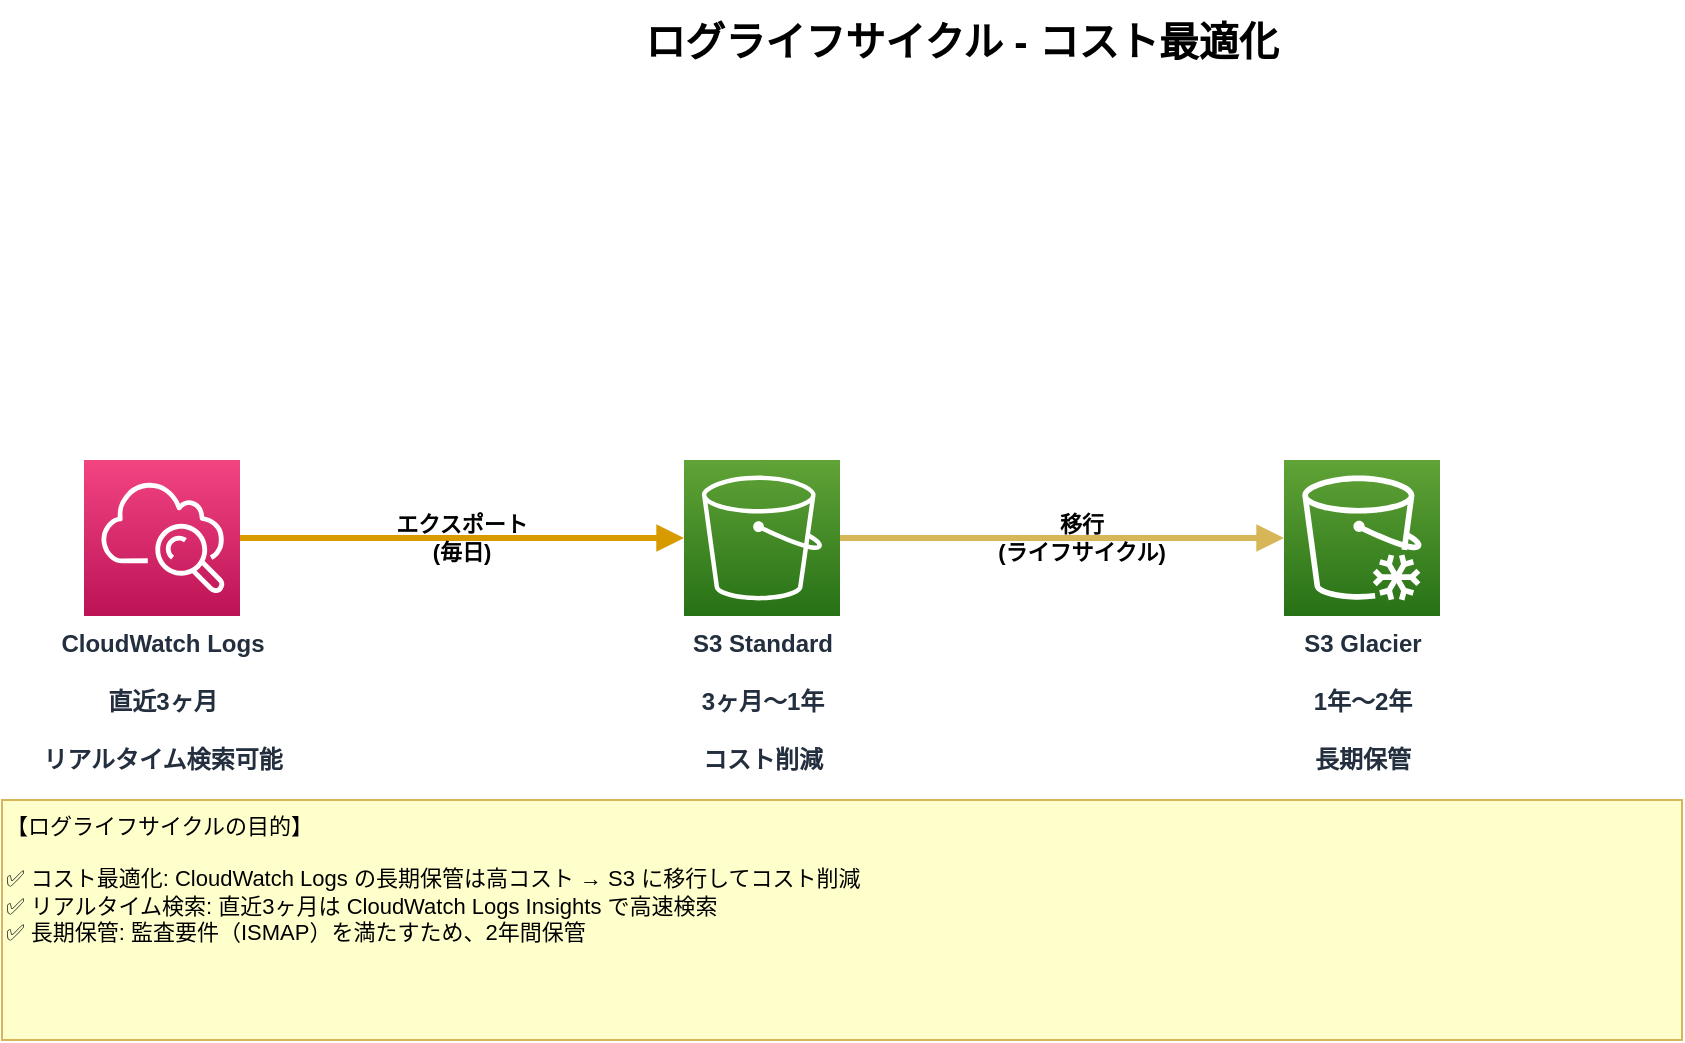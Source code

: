 <mxfile version="24.0.0">
  <diagram name="ログライフサイクル" id="log-lifecycle">
    <mxGraphModel dx="1422" dy="794" grid="1" gridSize="10" guides="1" tooltips="1" connect="1" arrows="1" fold="1" page="1" pageScale="1" pageWidth="1169" pageHeight="827" math="0" shadow="0">
      <root>
        <mxCell id="0" />
        <mxCell id="1" parent="0" />

        <!-- Title -->
        <mxCell id="title" value="ログライフサイクル - コスト最適化" style="text;html=1;strokeColor=none;fillColor=none;align=center;verticalAlign=middle;whiteSpace=wrap;rounded=0;fontSize=20;fontStyle=1" vertex="1" parent="1">
          <mxGeometry x="300" y="20" width="600" height="40" as="geometry" />
        </mxCell>

        <!-- CloudWatch Logs -->
        <mxCell id="cw-logs" value="CloudWatch Logs&#xa;&#xa;直近3ヶ月&#xa;&#xa;リアルタイム検索可能" style="sketch=0;points=[[0,0,0],[0.25,0,0],[0.5,0,0],[0.75,0,0],[1,0,0],[0,1,0],[0.25,1,0],[0.5,1,0],[0.75,1,0],[1,1,0],[0,0.25,0],[0,0.5,0],[0,0.75,0],[1,0.25,0],[1,0.5,0],[1,0.75,0]];outlineConnect=0;fontColor=#232F3E;gradientColor=#F34482;gradientDirection=north;fillColor=#BC1356;strokeColor=#ffffff;dashed=0;verticalLabelPosition=bottom;verticalAlign=top;align=center;html=1;fontSize=12;fontStyle=1;aspect=fixed;shape=mxgraph.aws4.resourceIcon;resIcon=mxgraph.aws4.cloudwatch;" vertex="1" parent="1">
          <mxGeometry x="161" y="250" width="78" height="78" as="geometry" />
        </mxCell>

        <!-- S3 Standard -->
        <mxCell id="s3-standard" value="S3 Standard&#xa;&#xa;3ヶ月～1年&#xa;&#xa;コスト削減" style="sketch=0;points=[[0,0,0],[0.25,0,0],[0.5,0,0],[0.75,0,0],[1,0,0],[0,1,0],[0.25,1,0],[0.5,1,0],[0.75,1,0],[1,1,0],[0,0.25,0],[0,0.5,0],[0,0.75,0],[1,0.25,0],[1,0.5,0],[1,0.75,0]];outlineConnect=0;fontColor=#232F3E;gradientColor=#60A337;gradientDirection=north;fillColor=#277116;strokeColor=#ffffff;dashed=0;verticalLabelPosition=bottom;verticalAlign=top;align=center;html=1;fontSize=12;fontStyle=1;aspect=fixed;shape=mxgraph.aws4.resourceIcon;resIcon=mxgraph.aws4.s3;" vertex="1" parent="1">
          <mxGeometry x="461" y="250" width="78" height="78" as="geometry" />
        </mxCell>

        <!-- S3 Glacier -->
        <mxCell id="s3-glacier" value="S3 Glacier&#xa;&#xa;1年～2年&#xa;&#xa;長期保管" style="sketch=0;points=[[0,0,0],[0.25,0,0],[0.5,0,0],[0.75,0,0],[1,0,0],[0,1,0],[0.25,1,0],[0.5,1,0],[0.75,1,0],[1,1,0],[0,0.25,0],[0,0.5,0],[0,0.75,0],[1,0.25,0],[1,0.5,0],[1,0.75,0]];outlineConnect=0;fontColor=#232F3E;gradientColor=#60A337;gradientDirection=north;fillColor=#277116;strokeColor=#ffffff;dashed=0;verticalLabelPosition=bottom;verticalAlign=top;align=center;html=1;fontSize=12;fontStyle=1;aspect=fixed;shape=mxgraph.aws4.resourceIcon;resIcon=mxgraph.aws4.glacier;" vertex="1" parent="1">
          <mxGeometry x="761" y="250" width="78" height="78" as="geometry" />
        </mxCell>

        <!-- Arrows -->
        <mxCell id="arrow1" style="edgeStyle=orthogonalEdgeStyle;rounded=0;orthogonalLoop=1;jettySize=auto;html=1;strokeWidth=3;endArrow=block;endFill=1;strokeColor=#d79b00;" edge="1" parent="1" source="cw-logs" target="s3-standard">
          <mxGeometry relative="1" as="geometry" />
        </mxCell>

        <mxCell id="arrow2" style="edgeStyle=orthogonalEdgeStyle;rounded=0;orthogonalLoop=1;jettySize=auto;html=1;strokeWidth=3;endArrow=block;endFill=1;strokeColor=#d6b656;" edge="1" parent="1" source="s3-standard" target="s3-glacier">
          <mxGeometry relative="1" as="geometry" />
        </mxCell>

        <!-- Labels -->
        <mxCell id="label1" value="エクスポート&#xa;(毎日)" style="text;html=1;strokeColor=none;fillColor=none;align=center;verticalAlign=middle;whiteSpace=wrap;rounded=0;fontSize=11;fontStyle=1" vertex="1" parent="1">
          <mxGeometry x="310" y="274" width="80" height="30" as="geometry" />
        </mxCell>

        <mxCell id="label2" value="移行&#xa;(ライフサイクル)" style="text;html=1;strokeColor=none;fillColor=none;align=center;verticalAlign=middle;whiteSpace=wrap;rounded=0;fontSize=11;fontStyle=1" vertex="1" parent="1">
          <mxGeometry x="610" y="274" width="100" height="30" as="geometry" />
        </mxCell>

        <!-- Note -->
        <mxCell id="note" value="【ログライフサイクルの目的】&#xa;&#xa;✅ コスト最適化: CloudWatch Logs の長期保管は高コスト → S3 に移行してコスト削減&#xa;✅ リアルタイム検索: 直近3ヶ月は CloudWatch Logs Insights で高速検索&#xa;✅ 長期保管: 監査要件（ISMAP）を満たすため、2年間保管" style="rounded=0;whiteSpace=wrap;html=1;fillColor=#ffffcc;strokeColor=#d6b656;align=left;verticalAlign=top;fontSize=11;" vertex="1" parent="1">
          <mxGeometry x="120" y="420" width="840" height="120" as="geometry" />
        </mxCell>

      </root>
    </mxGraphModel>
  </diagram>
</mxfile>
